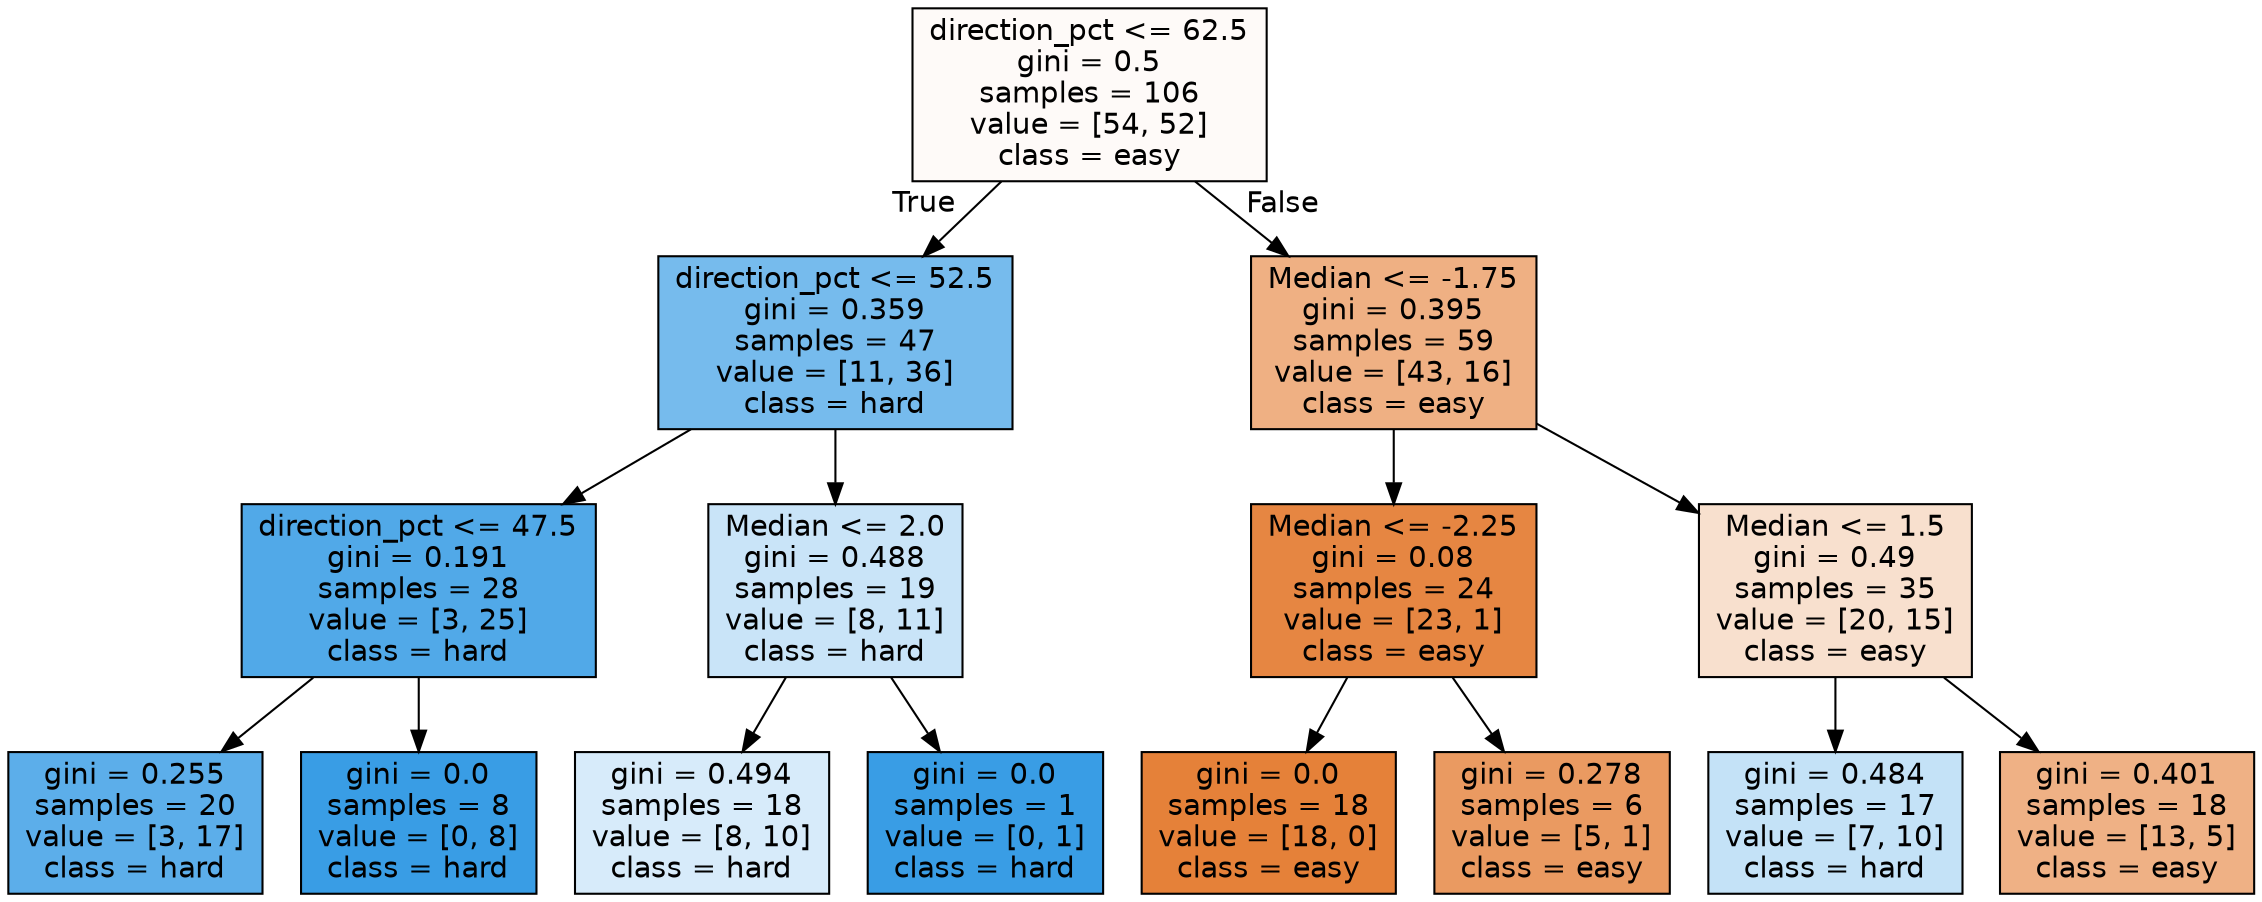 digraph Tree {
node [shape=box, style="filled", color="black", fontname="helvetica"] ;
edge [fontname="helvetica"] ;
0 [label="direction_pct <= 62.5\ngini = 0.5\nsamples = 106\nvalue = [54, 52]\nclass = easy", fillcolor="#fefaf8"] ;
1 [label="direction_pct <= 52.5\ngini = 0.359\nsamples = 47\nvalue = [11, 36]\nclass = hard", fillcolor="#76bbed"] ;
0 -> 1 [labeldistance=2.5, labelangle=45, headlabel="True"] ;
2 [label="direction_pct <= 47.5\ngini = 0.191\nsamples = 28\nvalue = [3, 25]\nclass = hard", fillcolor="#51a9e8"] ;
1 -> 2 ;
3 [label="gini = 0.255\nsamples = 20\nvalue = [3, 17]\nclass = hard", fillcolor="#5caeea"] ;
2 -> 3 ;
4 [label="gini = 0.0\nsamples = 8\nvalue = [0, 8]\nclass = hard", fillcolor="#399de5"] ;
2 -> 4 ;
5 [label="Median <= 2.0\ngini = 0.488\nsamples = 19\nvalue = [8, 11]\nclass = hard", fillcolor="#c9e4f8"] ;
1 -> 5 ;
6 [label="gini = 0.494\nsamples = 18\nvalue = [8, 10]\nclass = hard", fillcolor="#d7ebfa"] ;
5 -> 6 ;
7 [label="gini = 0.0\nsamples = 1\nvalue = [0, 1]\nclass = hard", fillcolor="#399de5"] ;
5 -> 7 ;
8 [label="Median <= -1.75\ngini = 0.395\nsamples = 59\nvalue = [43, 16]\nclass = easy", fillcolor="#efb083"] ;
0 -> 8 [labeldistance=2.5, labelangle=-45, headlabel="False"] ;
9 [label="Median <= -2.25\ngini = 0.08\nsamples = 24\nvalue = [23, 1]\nclass = easy", fillcolor="#e68642"] ;
8 -> 9 ;
10 [label="gini = 0.0\nsamples = 18\nvalue = [18, 0]\nclass = easy", fillcolor="#e58139"] ;
9 -> 10 ;
11 [label="gini = 0.278\nsamples = 6\nvalue = [5, 1]\nclass = easy", fillcolor="#ea9a61"] ;
9 -> 11 ;
12 [label="Median <= 1.5\ngini = 0.49\nsamples = 35\nvalue = [20, 15]\nclass = easy", fillcolor="#f8e0ce"] ;
8 -> 12 ;
13 [label="gini = 0.484\nsamples = 17\nvalue = [7, 10]\nclass = hard", fillcolor="#c4e2f7"] ;
12 -> 13 ;
14 [label="gini = 0.401\nsamples = 18\nvalue = [13, 5]\nclass = easy", fillcolor="#efb185"] ;
12 -> 14 ;
}